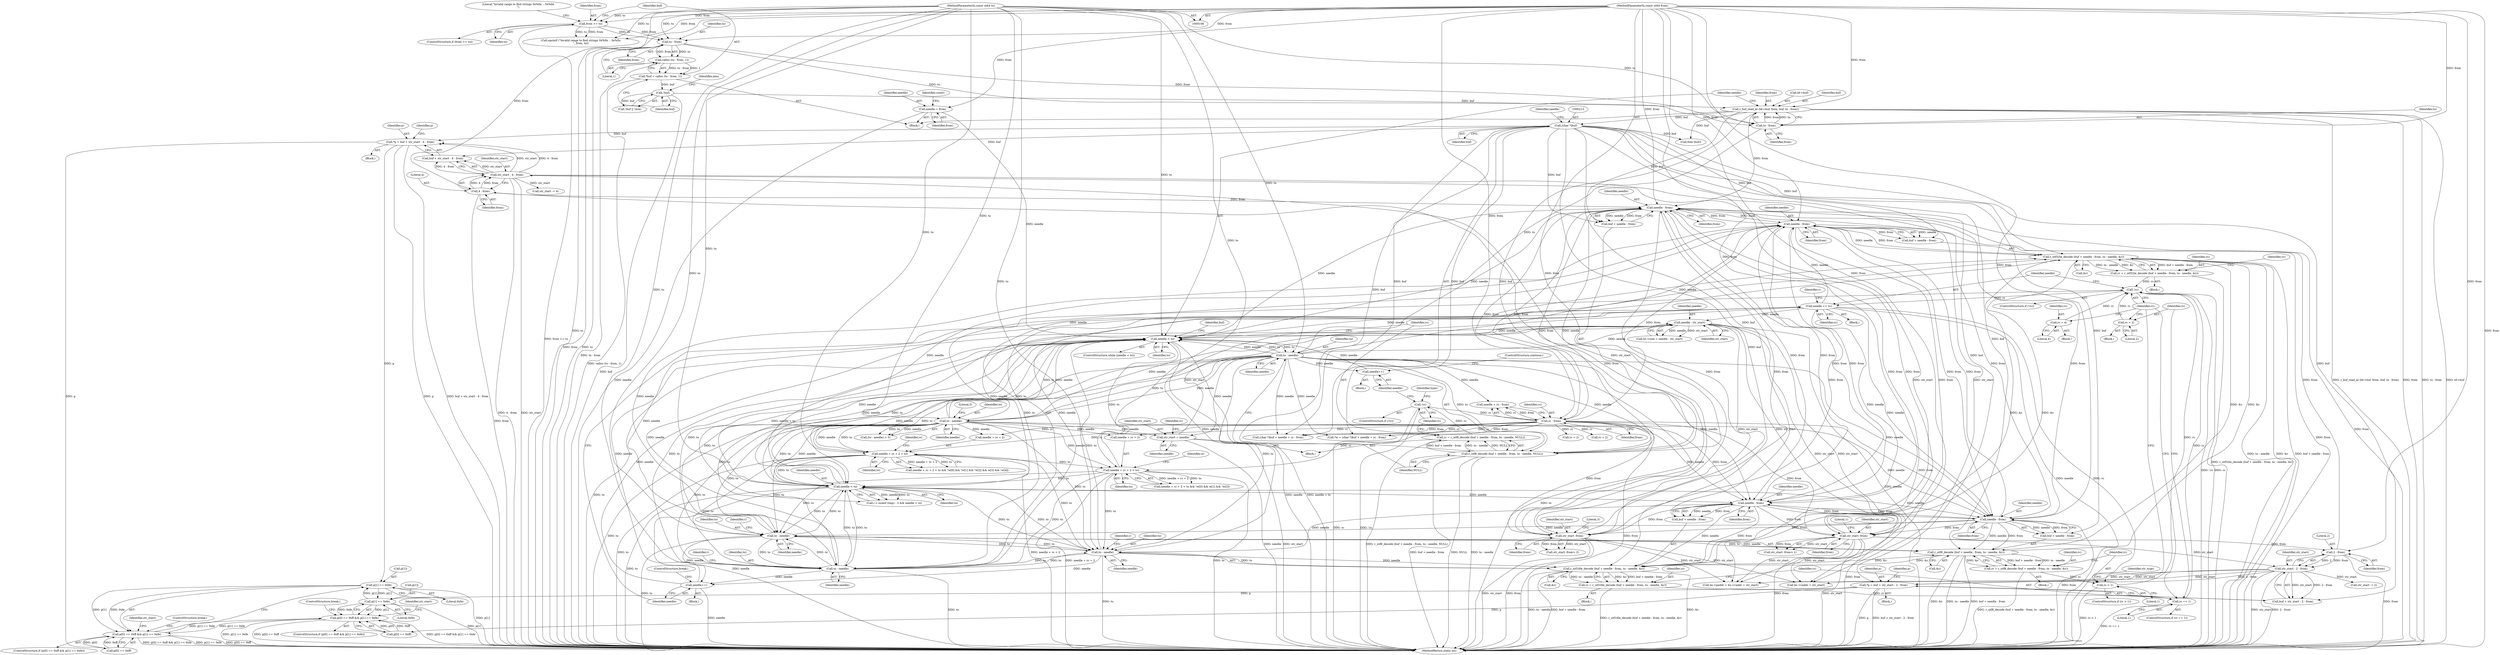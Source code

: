 digraph "0_radare2_3fcf41ed96ffa25b38029449520c8d0a198745f3@array" {
"1000656" [label="(Call,p[1] == 0xfe)"];
"1000640" [label="(Call,*p = buf + str_start - 4 - from)"];
"1000212" [label="(Call,(char *)buf)"];
"1000170" [label="(Call,r_buf_read_at (bf->buf, from, buf, to - from))"];
"1000176" [label="(Call,to - from)"];
"1000156" [label="(Call,to - from)"];
"1000141" [label="(Call,from >= to)"];
"1000110" [label="(MethodParameterIn,const ut64 from)"];
"1000111" [label="(MethodParameterIn,const ut64 to)"];
"1000162" [label="(Call,!buf)"];
"1000153" [label="(Call,*buf = calloc (to - from, 1))"];
"1000155" [label="(Call,calloc (to - from, 1))"];
"1000644" [label="(Call,str_start - 4 - from)"];
"1000634" [label="(Call,str_start -from)"];
"1000584" [label="(Call,needle - str_start)"];
"1000419" [label="(Call,needle += rc)"];
"1000413" [label="(Call,!rc)"];
"1000343" [label="(Call,rc = r_utf32le_decode (buf + needle - from, to - needle, &r))"];
"1000345" [label="(Call,r_utf32le_decode (buf + needle - from, to - needle, &r))"];
"1000348" [label="(Call,needle - from)"];
"1000328" [label="(Call,needle < to)"];
"1000192" [label="(Call,to - needle)"];
"1000180" [label="(Call,needle < to)"];
"1000200" [label="(Call,needle++)"];
"1000117" [label="(Call,needle = from)"];
"1000416" [label="(Call,needle++)"];
"1000399" [label="(Call,to - needle)"];
"1000376" [label="(Call,to - needle)"];
"1000351" [label="(Call,to - needle)"];
"1000222" [label="(Call,to - needle)"];
"1000231" [label="(Call,needle + rc + 2 < to)"];
"1000217" [label="(Call,rc - from)"];
"1000197" [label="(Call,!rc)"];
"1000184" [label="(Call,rc = r_utf8_decode (buf + needle - from, to - needle, NULL))"];
"1000186" [label="(Call,r_utf8_decode (buf + needle - from, to - needle, NULL))"];
"1000189" [label="(Call,needle - from)"];
"1000373" [label="(Call,needle - from)"];
"1000396" [label="(Call,needle - from)"];
"1000611" [label="(Call,2 - from)"];
"1000599" [label="(Call,str_start -from)"];
"1000646" [label="(Call,4 - from)"];
"1000273" [label="(Call,needle + rc + 2 < to)"];
"1000393" [label="(Call,r_utf8_decode (buf + needle - from, to - needle, &r))"];
"1000370" [label="(Call,r_utf16le_decode (buf + needle - from, to - needle, &r))"];
"1000382" [label="(Call,rc == 1)"];
"1000368" [label="(Call,rc = r_utf16le_decode (buf + needle - from, to - needle, &r))"];
"1000386" [label="(Call,rc = 2)"];
"1000359" [label="(Call,rc = 4)"];
"1000405" [label="(Call,rc > 1)"];
"1000391" [label="(Call,rc = r_utf8_decode (buf + needle - from, to - needle, &r))"];
"1000312" [label="(Call,str_start = needle)"];
"1000621" [label="(Call,p[1] == 0xfe)"];
"1000656" [label="(Call,p[1] == 0xfe)"];
"1000605" [label="(Call,*p = buf + str_start - 2 - from)"];
"1000609" [label="(Call,str_start - 2 - from)"];
"1000615" [label="(Call,p[0] == 0xff && p[1] == 0xfe)"];
"1000650" [label="(Call,p[0] == 0xff && p[1] == 0xfe)"];
"1000224" [label="(Identifier,needle)"];
"1000283" [label="(Identifier,w)"];
"1000400" [label="(Identifier,to)"];
"1000177" [label="(Identifier,to)"];
"1000241" [label="(Identifier,w)"];
"1000660" [label="(Literal,0xfe)"];
"1000385" [label="(Block,)"];
"1000388" [label="(Literal,2)"];
"1000359" [label="(Call,rc = 4)"];
"1000279" [label="(Identifier,to)"];
"1000645" [label="(Identifier,str_start)"];
"1000651" [label="(Call,p[0] == 0xff)"];
"1000420" [label="(Identifier,needle)"];
"1000600" [label="(Identifier,str_start)"];
"1000118" [label="(Identifier,needle)"];
"1000367" [label="(Block,)"];
"1000416" [label="(Call,needle++)"];
"1000406" [label="(Identifier,rc)"];
"1000663" [label="(Identifier,str_start)"];
"1000399" [label="(Call,to - needle)"];
"1000642" [label="(Call,buf + str_start - 4 - from)"];
"1000386" [label="(Call,rc = 2)"];
"1000357" [label="(Identifier,rc)"];
"1000630" [label="(ControlStructure,break;)"];
"1000187" [label="(Call,buf + needle - from)"];
"1000417" [label="(Identifier,needle)"];
"1000272" [label="(Call,needle + rc + 2 < to && !w[0] && w[1] && !w[2])"];
"1000369" [label="(Identifier,rc)"];
"1000183" [label="(Block,)"];
"1000609" [label="(Call,str_start - 2 - from)"];
"1000615" [label="(Call,p[0] == 0xff && p[1] == 0xfe)"];
"1000201" [label="(Identifier,needle)"];
"1000375" [label="(Identifier,from)"];
"1000405" [label="(Call,rc > 1)"];
"1000371" [label="(Call,buf + needle - from)"];
"1000175" [label="(Identifier,buf)"];
"1000180" [label="(Call,needle < to)"];
"1000312" [label="(Call,str_start = needle)"];
"1000225" [label="(Literal,5)"];
"1000612" [label="(Literal,2)"];
"1000355" [label="(Identifier,r)"];
"1000179" [label="(ControlStructure,while (needle < to))"];
"1000404" [label="(ControlStructure,if (rc > 1))"];
"1000181" [label="(Identifier,needle)"];
"1000222" [label="(Call,to - needle)"];
"1000628" [label="(Identifier,str_start)"];
"1000185" [label="(Identifier,rc)"];
"1000199" [label="(Block,)"];
"1000662" [label="(Call,str_start -= 4)"];
"1000165" [label="(Identifier,min)"];
"1000209" [label="(Call,*w = (char *)buf + needle + rc - from)"];
"1000361" [label="(Literal,4)"];
"1000330" [label="(Identifier,to)"];
"1000194" [label="(Identifier,needle)"];
"1000649" [label="(ControlStructure,if (p[0] == 0xff && p[1] == 0xfe))"];
"1000329" [label="(Identifier,needle)"];
"1000625" [label="(Literal,0xfe)"];
"1000212" [label="(Call,(char *)buf)"];
"1000381" [label="(ControlStructure,if (rc == 1))"];
"1000119" [label="(Identifier,from)"];
"1000230" [label="(Call,needle + rc + 2 < to && !w[0] && !w[1] && !w[2] && w[3] && !w[4])"];
"1000159" [label="(Literal,1)"];
"1000198" [label="(Identifier,rc)"];
"1000140" [label="(ControlStructure,if (from >= to))"];
"1000191" [label="(Identifier,from)"];
"1000162" [label="(Call,!buf)"];
"1000217" [label="(Call,rc - from)"];
"1000418" [label="(ControlStructure,break;)"];
"1000157" [label="(Identifier,to)"];
"1000415" [label="(Block,)"];
"1000419" [label="(Call,needle += rc)"];
"1000392" [label="(Identifier,rc)"];
"1000410" [label="(Identifier,str_type)"];
"1000345" [label="(Call,r_utf32le_decode (buf + needle - from, to - needle, &r))"];
"1000117" [label="(Call,needle = from)"];
"1000189" [label="(Call,needle - from)"];
"1000376" [label="(Call,to - needle)"];
"1000382" [label="(Call,rc == 1)"];
"1000384" [label="(Literal,1)"];
"1000387" [label="(Identifier,rc)"];
"1000352" [label="(Identifier,to)"];
"1000153" [label="(Call,*buf = calloc (to - from, 1))"];
"1000635" [label="(Identifier,str_start)"];
"1000350" [label="(Identifier,from)"];
"1000656" [label="(Call,p[1] == 0xfe)"];
"1000412" [label="(ControlStructure,if (!rc))"];
"1000154" [label="(Identifier,buf)"];
"1000232" [label="(Call,needle + rc + 2)"];
"1000396" [label="(Call,needle - from)"];
"1000334" [label="(Block,)"];
"1000216" [label="(Identifier,needle)"];
"1000393" [label="(Call,r_utf8_decode (buf + needle - from, to - needle, &r))"];
"1000634" [label="(Call,str_start -from)"];
"1000586" [label="(Identifier,str_start)"];
"1000379" [label="(Call,&r)"];
"1000143" [label="(Identifier,to)"];
"1000190" [label="(Identifier,needle)"];
"1000161" [label="(Call,!buf || !min)"];
"1000613" [label="(Identifier,from)"];
"1000636" [label="(Identifier,from)"];
"1000585" [label="(Identifier,needle)"];
"1000141" [label="(Call,from >= to)"];
"1000641" [label="(Identifier,p)"];
"1000200" [label="(Call,needle++)"];
"1000186" [label="(Call,r_utf8_decode (buf + needle - from, to - needle, NULL))"];
"1000184" [label="(Call,rc = r_utf8_decode (buf + needle - from, to - needle, NULL))"];
"1000627" [label="(Call,str_start -= 2)"];
"1000343" [label="(Call,rc = r_utf32le_decode (buf + needle - from, to - needle, &r))"];
"1000342" [label="(Block,)"];
"1000195" [label="(Identifier,NULL)"];
"1000383" [label="(Identifier,rc)"];
"1000155" [label="(Call,calloc (to - from, 1))"];
"1000314" [label="(Identifier,needle)"];
"1000380" [label="(Identifier,r)"];
"1000638" [label="(Block,)"];
"1000644" [label="(Call,str_start - 4 - from)"];
"1000142" [label="(Identifier,from)"];
"1000110" [label="(MethodParameterIn,const ut64 from)"];
"1000377" [label="(Identifier,to)"];
"1000647" [label="(Literal,4)"];
"1000211" [label="(Call,(char *)buf + needle + rc - from)"];
"1000344" [label="(Identifier,rc)"];
"1000234" [label="(Call,rc + 2)"];
"1000606" [label="(Identifier,p)"];
"1000197" [label="(Call,!rc)"];
"1000666" [label="(Call,bs->paddr = bs->vaddr = str_start)"];
"1000374" [label="(Identifier,needle)"];
"1000176" [label="(Call,to - from)"];
"1000407" [label="(Literal,1)"];
"1000170" [label="(Call,r_buf_read_at (bf->buf, from, buf, to - from))"];
"1000614" [label="(ControlStructure,if (p[0] == 0xff && p[1] == 0xfe))"];
"1000146" [label="(Literal,\"Invalid range to find strings 0x%llx .. 0x%llx\n\")"];
"1000351" [label="(Call,to - needle)"];
"1000650" [label="(Call,p[0] == 0xff && p[1] == 0xfe)"];
"1000346" [label="(Call,buf + needle - from)"];
"1000158" [label="(Identifier,from)"];
"1000196" [label="(ControlStructure,if (!rc))"];
"1000607" [label="(Call,buf + str_start - 2 - from)"];
"1000349" [label="(Identifier,needle)"];
"1000163" [label="(Identifier,buf)"];
"1000223" [label="(Identifier,to)"];
"1000633" [label="(Call,str_start -from> 3)"];
"1000122" [label="(Identifier,count)"];
"1000665" [label="(ControlStructure,break;)"];
"1000401" [label="(Identifier,needle)"];
"1000394" [label="(Call,buf + needle - from)"];
"1000602" [label="(Literal,1)"];
"1000193" [label="(Identifier,to)"];
"1000276" [label="(Call,rc + 2)"];
"1000391" [label="(Call,rc = r_utf8_decode (buf + needle - from, to - needle, &r))"];
"1000414" [label="(Identifier,rc)"];
"1000603" [label="(Block,)"];
"1000605" [label="(Call,*p = buf + str_start - 2 - from)"];
"1000580" [label="(Call,bs->size = needle - str_start)"];
"1000610" [label="(Identifier,str_start)"];
"1000646" [label="(Call,4 - from)"];
"1000653" [label="(Identifier,p)"];
"1000156" [label="(Call,to - from)"];
"1000599" [label="(Call,str_start -from)"];
"1000192" [label="(Call,to - needle)"];
"1000378" [label="(Identifier,needle)"];
"1000598" [label="(Call,str_start -from> 1)"];
"1000348" [label="(Call,needle - from)"];
"1000321" [label="(Call,i < sizeof (tmp) - 3 && needle < to)"];
"1000670" [label="(Call,bs->vaddr = str_start)"];
"1000584" [label="(Call,needle - str_start)"];
"1000218" [label="(Identifier,rc)"];
"1000313" [label="(Identifier,str_start)"];
"1000368" [label="(Call,rc = r_utf16le_decode (buf + needle - from, to - needle, &r))"];
"1000390" [label="(Block,)"];
"1000648" [label="(Identifier,from)"];
"1000354" [label="(Call,&r)"];
"1000640" [label="(Call,*p = buf + str_start - 4 - from)"];
"1000174" [label="(Identifier,from)"];
"1000182" [label="(Identifier,to)"];
"1000622" [label="(Call,p[1])"];
"1000219" [label="(Identifier,from)"];
"1000145" [label="(Call,eprintf (\"Invalid range to find strings 0x%llx .. 0x%llx\n\", from, to))"];
"1000171" [label="(Call,bf->buf)"];
"1000214" [label="(Identifier,buf)"];
"1000618" [label="(Identifier,p)"];
"1000178" [label="(Identifier,from)"];
"1000397" [label="(Identifier,needle)"];
"1000205" [label="(Identifier,type)"];
"1000601" [label="(Identifier,from)"];
"1000402" [label="(Call,&r)"];
"1000328" [label="(Call,needle < to)"];
"1000621" [label="(Call,p[1] == 0xfe)"];
"1000611" [label="(Call,2 - from)"];
"1000370" [label="(Call,r_utf16le_decode (buf + needle - from, to - needle, &r))"];
"1000413" [label="(Call,!rc)"];
"1000273" [label="(Call,needle + rc + 2 < to)"];
"1000111" [label="(MethodParameterIn,const ut64 to)"];
"1000358" [label="(Block,)"];
"1000231" [label="(Call,needle + rc + 2 < to)"];
"1000425" [label="(Identifier,r)"];
"1000221" [label="(Call,(to - needle) > 5)"];
"1000373" [label="(Call,needle - from)"];
"1000215" [label="(Call,needle + rc - from)"];
"1000237" [label="(Identifier,to)"];
"1000616" [label="(Call,p[0] == 0xff)"];
"1000698" [label="(Identifier,buf)"];
"1000113" [label="(Block,)"];
"1000701" [label="(MethodReturn,static int)"];
"1000421" [label="(Identifier,rc)"];
"1000398" [label="(Identifier,from)"];
"1000360" [label="(Identifier,rc)"];
"1000317" [label="(Identifier,rc)"];
"1000353" [label="(Identifier,needle)"];
"1000202" [label="(ControlStructure,continue;)"];
"1000637" [label="(Literal,3)"];
"1000697" [label="(Call,free (buf))"];
"1000657" [label="(Call,p[1])"];
"1000403" [label="(Identifier,r)"];
"1000274" [label="(Call,needle + rc + 2)"];
"1000656" -> "1000650"  [label="AST: "];
"1000656" -> "1000660"  [label="CFG: "];
"1000657" -> "1000656"  [label="AST: "];
"1000660" -> "1000656"  [label="AST: "];
"1000650" -> "1000656"  [label="CFG: "];
"1000656" -> "1000701"  [label="DDG: p[1]"];
"1000656" -> "1000621"  [label="DDG: p[1]"];
"1000656" -> "1000650"  [label="DDG: p[1]"];
"1000656" -> "1000650"  [label="DDG: 0xfe"];
"1000640" -> "1000656"  [label="DDG: p"];
"1000621" -> "1000656"  [label="DDG: p[1]"];
"1000640" -> "1000638"  [label="AST: "];
"1000640" -> "1000642"  [label="CFG: "];
"1000641" -> "1000640"  [label="AST: "];
"1000642" -> "1000640"  [label="AST: "];
"1000653" -> "1000640"  [label="CFG: "];
"1000640" -> "1000701"  [label="DDG: p"];
"1000640" -> "1000701"  [label="DDG: buf + str_start - 4 - from"];
"1000212" -> "1000640"  [label="DDG: buf"];
"1000644" -> "1000640"  [label="DDG: str_start"];
"1000644" -> "1000640"  [label="DDG: 4 - from"];
"1000640" -> "1000651"  [label="DDG: p"];
"1000212" -> "1000211"  [label="AST: "];
"1000212" -> "1000214"  [label="CFG: "];
"1000213" -> "1000212"  [label="AST: "];
"1000214" -> "1000212"  [label="AST: "];
"1000216" -> "1000212"  [label="CFG: "];
"1000212" -> "1000186"  [label="DDG: buf"];
"1000212" -> "1000187"  [label="DDG: buf"];
"1000212" -> "1000209"  [label="DDG: buf"];
"1000212" -> "1000211"  [label="DDG: buf"];
"1000170" -> "1000212"  [label="DDG: buf"];
"1000212" -> "1000345"  [label="DDG: buf"];
"1000212" -> "1000346"  [label="DDG: buf"];
"1000212" -> "1000370"  [label="DDG: buf"];
"1000212" -> "1000371"  [label="DDG: buf"];
"1000212" -> "1000393"  [label="DDG: buf"];
"1000212" -> "1000394"  [label="DDG: buf"];
"1000212" -> "1000605"  [label="DDG: buf"];
"1000212" -> "1000607"  [label="DDG: buf"];
"1000212" -> "1000642"  [label="DDG: buf"];
"1000212" -> "1000697"  [label="DDG: buf"];
"1000170" -> "1000113"  [label="AST: "];
"1000170" -> "1000176"  [label="CFG: "];
"1000171" -> "1000170"  [label="AST: "];
"1000174" -> "1000170"  [label="AST: "];
"1000175" -> "1000170"  [label="AST: "];
"1000176" -> "1000170"  [label="AST: "];
"1000181" -> "1000170"  [label="CFG: "];
"1000170" -> "1000701"  [label="DDG: to - from"];
"1000170" -> "1000701"  [label="DDG: bf->buf"];
"1000170" -> "1000701"  [label="DDG: r_buf_read_at (bf->buf, from, buf, to - from)"];
"1000170" -> "1000701"  [label="DDG: from"];
"1000176" -> "1000170"  [label="DDG: from"];
"1000176" -> "1000170"  [label="DDG: to"];
"1000110" -> "1000170"  [label="DDG: from"];
"1000162" -> "1000170"  [label="DDG: buf"];
"1000170" -> "1000186"  [label="DDG: buf"];
"1000170" -> "1000187"  [label="DDG: buf"];
"1000170" -> "1000189"  [label="DDG: from"];
"1000170" -> "1000697"  [label="DDG: buf"];
"1000176" -> "1000178"  [label="CFG: "];
"1000177" -> "1000176"  [label="AST: "];
"1000178" -> "1000176"  [label="AST: "];
"1000156" -> "1000176"  [label="DDG: to"];
"1000156" -> "1000176"  [label="DDG: from"];
"1000111" -> "1000176"  [label="DDG: to"];
"1000110" -> "1000176"  [label="DDG: from"];
"1000176" -> "1000180"  [label="DDG: to"];
"1000156" -> "1000155"  [label="AST: "];
"1000156" -> "1000158"  [label="CFG: "];
"1000157" -> "1000156"  [label="AST: "];
"1000158" -> "1000156"  [label="AST: "];
"1000159" -> "1000156"  [label="CFG: "];
"1000156" -> "1000701"  [label="DDG: to"];
"1000156" -> "1000701"  [label="DDG: from"];
"1000156" -> "1000155"  [label="DDG: to"];
"1000156" -> "1000155"  [label="DDG: from"];
"1000141" -> "1000156"  [label="DDG: to"];
"1000141" -> "1000156"  [label="DDG: from"];
"1000111" -> "1000156"  [label="DDG: to"];
"1000110" -> "1000156"  [label="DDG: from"];
"1000141" -> "1000140"  [label="AST: "];
"1000141" -> "1000143"  [label="CFG: "];
"1000142" -> "1000141"  [label="AST: "];
"1000143" -> "1000141"  [label="AST: "];
"1000146" -> "1000141"  [label="CFG: "];
"1000154" -> "1000141"  [label="CFG: "];
"1000141" -> "1000701"  [label="DDG: from >= to"];
"1000110" -> "1000141"  [label="DDG: from"];
"1000111" -> "1000141"  [label="DDG: to"];
"1000141" -> "1000145"  [label="DDG: from"];
"1000141" -> "1000145"  [label="DDG: to"];
"1000110" -> "1000106"  [label="AST: "];
"1000110" -> "1000701"  [label="DDG: from"];
"1000110" -> "1000117"  [label="DDG: from"];
"1000110" -> "1000145"  [label="DDG: from"];
"1000110" -> "1000189"  [label="DDG: from"];
"1000110" -> "1000217"  [label="DDG: from"];
"1000110" -> "1000348"  [label="DDG: from"];
"1000110" -> "1000373"  [label="DDG: from"];
"1000110" -> "1000396"  [label="DDG: from"];
"1000110" -> "1000599"  [label="DDG: from"];
"1000110" -> "1000611"  [label="DDG: from"];
"1000110" -> "1000634"  [label="DDG: from"];
"1000110" -> "1000646"  [label="DDG: from"];
"1000111" -> "1000106"  [label="AST: "];
"1000111" -> "1000701"  [label="DDG: to"];
"1000111" -> "1000145"  [label="DDG: to"];
"1000111" -> "1000180"  [label="DDG: to"];
"1000111" -> "1000192"  [label="DDG: to"];
"1000111" -> "1000222"  [label="DDG: to"];
"1000111" -> "1000231"  [label="DDG: to"];
"1000111" -> "1000273"  [label="DDG: to"];
"1000111" -> "1000328"  [label="DDG: to"];
"1000111" -> "1000351"  [label="DDG: to"];
"1000111" -> "1000376"  [label="DDG: to"];
"1000111" -> "1000399"  [label="DDG: to"];
"1000162" -> "1000161"  [label="AST: "];
"1000162" -> "1000163"  [label="CFG: "];
"1000163" -> "1000162"  [label="AST: "];
"1000165" -> "1000162"  [label="CFG: "];
"1000161" -> "1000162"  [label="CFG: "];
"1000162" -> "1000701"  [label="DDG: buf"];
"1000162" -> "1000161"  [label="DDG: buf"];
"1000153" -> "1000162"  [label="DDG: buf"];
"1000153" -> "1000113"  [label="AST: "];
"1000153" -> "1000155"  [label="CFG: "];
"1000154" -> "1000153"  [label="AST: "];
"1000155" -> "1000153"  [label="AST: "];
"1000163" -> "1000153"  [label="CFG: "];
"1000153" -> "1000701"  [label="DDG: calloc (to - from, 1)"];
"1000155" -> "1000153"  [label="DDG: to - from"];
"1000155" -> "1000153"  [label="DDG: 1"];
"1000155" -> "1000159"  [label="CFG: "];
"1000159" -> "1000155"  [label="AST: "];
"1000155" -> "1000701"  [label="DDG: to - from"];
"1000644" -> "1000642"  [label="AST: "];
"1000644" -> "1000646"  [label="CFG: "];
"1000645" -> "1000644"  [label="AST: "];
"1000646" -> "1000644"  [label="AST: "];
"1000642" -> "1000644"  [label="CFG: "];
"1000644" -> "1000701"  [label="DDG: 4 - from"];
"1000644" -> "1000701"  [label="DDG: str_start"];
"1000644" -> "1000642"  [label="DDG: str_start"];
"1000644" -> "1000642"  [label="DDG: 4 - from"];
"1000634" -> "1000644"  [label="DDG: str_start"];
"1000646" -> "1000644"  [label="DDG: 4"];
"1000646" -> "1000644"  [label="DDG: from"];
"1000644" -> "1000662"  [label="DDG: str_start"];
"1000644" -> "1000666"  [label="DDG: str_start"];
"1000644" -> "1000670"  [label="DDG: str_start"];
"1000634" -> "1000633"  [label="AST: "];
"1000634" -> "1000636"  [label="CFG: "];
"1000635" -> "1000634"  [label="AST: "];
"1000636" -> "1000634"  [label="AST: "];
"1000637" -> "1000634"  [label="CFG: "];
"1000634" -> "1000701"  [label="DDG: str_start"];
"1000634" -> "1000701"  [label="DDG: from"];
"1000634" -> "1000189"  [label="DDG: from"];
"1000634" -> "1000633"  [label="DDG: str_start"];
"1000634" -> "1000633"  [label="DDG: from"];
"1000584" -> "1000634"  [label="DDG: str_start"];
"1000373" -> "1000634"  [label="DDG: from"];
"1000396" -> "1000634"  [label="DDG: from"];
"1000217" -> "1000634"  [label="DDG: from"];
"1000189" -> "1000634"  [label="DDG: from"];
"1000348" -> "1000634"  [label="DDG: from"];
"1000634" -> "1000646"  [label="DDG: from"];
"1000634" -> "1000666"  [label="DDG: str_start"];
"1000634" -> "1000670"  [label="DDG: str_start"];
"1000584" -> "1000580"  [label="AST: "];
"1000584" -> "1000586"  [label="CFG: "];
"1000585" -> "1000584"  [label="AST: "];
"1000586" -> "1000584"  [label="AST: "];
"1000580" -> "1000584"  [label="CFG: "];
"1000584" -> "1000701"  [label="DDG: needle"];
"1000584" -> "1000180"  [label="DDG: needle"];
"1000584" -> "1000580"  [label="DDG: needle"];
"1000584" -> "1000580"  [label="DDG: str_start"];
"1000419" -> "1000584"  [label="DDG: needle"];
"1000328" -> "1000584"  [label="DDG: needle"];
"1000416" -> "1000584"  [label="DDG: needle"];
"1000192" -> "1000584"  [label="DDG: needle"];
"1000222" -> "1000584"  [label="DDG: needle"];
"1000312" -> "1000584"  [label="DDG: str_start"];
"1000584" -> "1000599"  [label="DDG: str_start"];
"1000584" -> "1000666"  [label="DDG: str_start"];
"1000584" -> "1000670"  [label="DDG: str_start"];
"1000419" -> "1000334"  [label="AST: "];
"1000419" -> "1000421"  [label="CFG: "];
"1000420" -> "1000419"  [label="AST: "];
"1000421" -> "1000419"  [label="AST: "];
"1000425" -> "1000419"  [label="CFG: "];
"1000419" -> "1000701"  [label="DDG: needle"];
"1000419" -> "1000701"  [label="DDG: rc"];
"1000419" -> "1000180"  [label="DDG: needle"];
"1000419" -> "1000328"  [label="DDG: needle"];
"1000419" -> "1000348"  [label="DDG: needle"];
"1000419" -> "1000373"  [label="DDG: needle"];
"1000419" -> "1000396"  [label="DDG: needle"];
"1000413" -> "1000419"  [label="DDG: rc"];
"1000399" -> "1000419"  [label="DDG: needle"];
"1000351" -> "1000419"  [label="DDG: needle"];
"1000376" -> "1000419"  [label="DDG: needle"];
"1000413" -> "1000412"  [label="AST: "];
"1000413" -> "1000414"  [label="CFG: "];
"1000414" -> "1000413"  [label="AST: "];
"1000417" -> "1000413"  [label="CFG: "];
"1000420" -> "1000413"  [label="CFG: "];
"1000413" -> "1000701"  [label="DDG: rc"];
"1000413" -> "1000701"  [label="DDG: !rc"];
"1000343" -> "1000413"  [label="DDG: rc"];
"1000382" -> "1000413"  [label="DDG: rc"];
"1000386" -> "1000413"  [label="DDG: rc"];
"1000359" -> "1000413"  [label="DDG: rc"];
"1000405" -> "1000413"  [label="DDG: rc"];
"1000343" -> "1000342"  [label="AST: "];
"1000343" -> "1000345"  [label="CFG: "];
"1000344" -> "1000343"  [label="AST: "];
"1000345" -> "1000343"  [label="AST: "];
"1000357" -> "1000343"  [label="CFG: "];
"1000343" -> "1000701"  [label="DDG: r_utf32le_decode (buf + needle - from, to - needle, &r)"];
"1000345" -> "1000343"  [label="DDG: buf + needle - from"];
"1000345" -> "1000343"  [label="DDG: to - needle"];
"1000345" -> "1000343"  [label="DDG: &r"];
"1000345" -> "1000354"  [label="CFG: "];
"1000346" -> "1000345"  [label="AST: "];
"1000351" -> "1000345"  [label="AST: "];
"1000354" -> "1000345"  [label="AST: "];
"1000345" -> "1000701"  [label="DDG: to - needle"];
"1000345" -> "1000701"  [label="DDG: &r"];
"1000345" -> "1000701"  [label="DDG: buf + needle - from"];
"1000348" -> "1000345"  [label="DDG: needle"];
"1000348" -> "1000345"  [label="DDG: from"];
"1000351" -> "1000345"  [label="DDG: to"];
"1000351" -> "1000345"  [label="DDG: needle"];
"1000393" -> "1000345"  [label="DDG: &r"];
"1000370" -> "1000345"  [label="DDG: &r"];
"1000345" -> "1000370"  [label="DDG: &r"];
"1000345" -> "1000393"  [label="DDG: &r"];
"1000348" -> "1000346"  [label="AST: "];
"1000348" -> "1000350"  [label="CFG: "];
"1000349" -> "1000348"  [label="AST: "];
"1000350" -> "1000348"  [label="AST: "];
"1000346" -> "1000348"  [label="CFG: "];
"1000348" -> "1000701"  [label="DDG: from"];
"1000348" -> "1000189"  [label="DDG: from"];
"1000348" -> "1000346"  [label="DDG: needle"];
"1000348" -> "1000346"  [label="DDG: from"];
"1000328" -> "1000348"  [label="DDG: needle"];
"1000192" -> "1000348"  [label="DDG: needle"];
"1000222" -> "1000348"  [label="DDG: needle"];
"1000373" -> "1000348"  [label="DDG: from"];
"1000396" -> "1000348"  [label="DDG: from"];
"1000217" -> "1000348"  [label="DDG: from"];
"1000189" -> "1000348"  [label="DDG: from"];
"1000348" -> "1000351"  [label="DDG: needle"];
"1000348" -> "1000373"  [label="DDG: from"];
"1000348" -> "1000396"  [label="DDG: from"];
"1000348" -> "1000599"  [label="DDG: from"];
"1000328" -> "1000321"  [label="AST: "];
"1000328" -> "1000330"  [label="CFG: "];
"1000329" -> "1000328"  [label="AST: "];
"1000330" -> "1000328"  [label="AST: "];
"1000321" -> "1000328"  [label="CFG: "];
"1000328" -> "1000701"  [label="DDG: needle"];
"1000328" -> "1000701"  [label="DDG: to"];
"1000328" -> "1000180"  [label="DDG: needle"];
"1000328" -> "1000180"  [label="DDG: to"];
"1000328" -> "1000321"  [label="DDG: needle"];
"1000328" -> "1000321"  [label="DDG: to"];
"1000192" -> "1000328"  [label="DDG: needle"];
"1000192" -> "1000328"  [label="DDG: to"];
"1000222" -> "1000328"  [label="DDG: needle"];
"1000222" -> "1000328"  [label="DDG: to"];
"1000376" -> "1000328"  [label="DDG: to"];
"1000399" -> "1000328"  [label="DDG: to"];
"1000351" -> "1000328"  [label="DDG: to"];
"1000231" -> "1000328"  [label="DDG: to"];
"1000273" -> "1000328"  [label="DDG: to"];
"1000328" -> "1000351"  [label="DDG: to"];
"1000328" -> "1000373"  [label="DDG: needle"];
"1000328" -> "1000376"  [label="DDG: to"];
"1000328" -> "1000396"  [label="DDG: needle"];
"1000328" -> "1000399"  [label="DDG: to"];
"1000192" -> "1000186"  [label="AST: "];
"1000192" -> "1000194"  [label="CFG: "];
"1000193" -> "1000192"  [label="AST: "];
"1000194" -> "1000192"  [label="AST: "];
"1000195" -> "1000192"  [label="CFG: "];
"1000192" -> "1000701"  [label="DDG: to"];
"1000192" -> "1000180"  [label="DDG: needle"];
"1000192" -> "1000180"  [label="DDG: to"];
"1000192" -> "1000186"  [label="DDG: to"];
"1000192" -> "1000186"  [label="DDG: needle"];
"1000180" -> "1000192"  [label="DDG: to"];
"1000189" -> "1000192"  [label="DDG: needle"];
"1000192" -> "1000200"  [label="DDG: needle"];
"1000192" -> "1000209"  [label="DDG: needle"];
"1000192" -> "1000211"  [label="DDG: needle"];
"1000192" -> "1000215"  [label="DDG: needle"];
"1000192" -> "1000222"  [label="DDG: to"];
"1000192" -> "1000222"  [label="DDG: needle"];
"1000192" -> "1000312"  [label="DDG: needle"];
"1000192" -> "1000351"  [label="DDG: to"];
"1000192" -> "1000373"  [label="DDG: needle"];
"1000192" -> "1000376"  [label="DDG: to"];
"1000192" -> "1000396"  [label="DDG: needle"];
"1000192" -> "1000399"  [label="DDG: to"];
"1000180" -> "1000179"  [label="AST: "];
"1000180" -> "1000182"  [label="CFG: "];
"1000181" -> "1000180"  [label="AST: "];
"1000182" -> "1000180"  [label="AST: "];
"1000185" -> "1000180"  [label="CFG: "];
"1000698" -> "1000180"  [label="CFG: "];
"1000180" -> "1000701"  [label="DDG: to"];
"1000180" -> "1000701"  [label="DDG: needle"];
"1000180" -> "1000701"  [label="DDG: needle < to"];
"1000200" -> "1000180"  [label="DDG: needle"];
"1000117" -> "1000180"  [label="DDG: needle"];
"1000416" -> "1000180"  [label="DDG: needle"];
"1000222" -> "1000180"  [label="DDG: needle"];
"1000222" -> "1000180"  [label="DDG: to"];
"1000376" -> "1000180"  [label="DDG: to"];
"1000399" -> "1000180"  [label="DDG: to"];
"1000231" -> "1000180"  [label="DDG: to"];
"1000351" -> "1000180"  [label="DDG: to"];
"1000273" -> "1000180"  [label="DDG: to"];
"1000180" -> "1000189"  [label="DDG: needle"];
"1000180" -> "1000321"  [label="DDG: needle < to"];
"1000200" -> "1000199"  [label="AST: "];
"1000200" -> "1000201"  [label="CFG: "];
"1000201" -> "1000200"  [label="AST: "];
"1000202" -> "1000200"  [label="CFG: "];
"1000117" -> "1000113"  [label="AST: "];
"1000117" -> "1000119"  [label="CFG: "];
"1000118" -> "1000117"  [label="AST: "];
"1000119" -> "1000117"  [label="AST: "];
"1000122" -> "1000117"  [label="CFG: "];
"1000117" -> "1000701"  [label="DDG: needle"];
"1000416" -> "1000415"  [label="AST: "];
"1000416" -> "1000417"  [label="CFG: "];
"1000417" -> "1000416"  [label="AST: "];
"1000418" -> "1000416"  [label="CFG: "];
"1000416" -> "1000701"  [label="DDG: needle"];
"1000399" -> "1000416"  [label="DDG: needle"];
"1000351" -> "1000416"  [label="DDG: needle"];
"1000376" -> "1000416"  [label="DDG: needle"];
"1000399" -> "1000393"  [label="AST: "];
"1000399" -> "1000401"  [label="CFG: "];
"1000400" -> "1000399"  [label="AST: "];
"1000401" -> "1000399"  [label="AST: "];
"1000403" -> "1000399"  [label="CFG: "];
"1000399" -> "1000701"  [label="DDG: to"];
"1000399" -> "1000351"  [label="DDG: to"];
"1000399" -> "1000376"  [label="DDG: to"];
"1000399" -> "1000393"  [label="DDG: to"];
"1000399" -> "1000393"  [label="DDG: needle"];
"1000376" -> "1000399"  [label="DDG: to"];
"1000351" -> "1000399"  [label="DDG: to"];
"1000222" -> "1000399"  [label="DDG: to"];
"1000231" -> "1000399"  [label="DDG: to"];
"1000273" -> "1000399"  [label="DDG: to"];
"1000396" -> "1000399"  [label="DDG: needle"];
"1000376" -> "1000370"  [label="AST: "];
"1000376" -> "1000378"  [label="CFG: "];
"1000377" -> "1000376"  [label="AST: "];
"1000378" -> "1000376"  [label="AST: "];
"1000380" -> "1000376"  [label="CFG: "];
"1000376" -> "1000701"  [label="DDG: to"];
"1000376" -> "1000351"  [label="DDG: to"];
"1000376" -> "1000370"  [label="DDG: to"];
"1000376" -> "1000370"  [label="DDG: needle"];
"1000351" -> "1000376"  [label="DDG: to"];
"1000222" -> "1000376"  [label="DDG: to"];
"1000231" -> "1000376"  [label="DDG: to"];
"1000273" -> "1000376"  [label="DDG: to"];
"1000373" -> "1000376"  [label="DDG: needle"];
"1000351" -> "1000353"  [label="CFG: "];
"1000352" -> "1000351"  [label="AST: "];
"1000353" -> "1000351"  [label="AST: "];
"1000355" -> "1000351"  [label="CFG: "];
"1000351" -> "1000701"  [label="DDG: to"];
"1000222" -> "1000351"  [label="DDG: to"];
"1000231" -> "1000351"  [label="DDG: to"];
"1000273" -> "1000351"  [label="DDG: to"];
"1000222" -> "1000221"  [label="AST: "];
"1000222" -> "1000224"  [label="CFG: "];
"1000223" -> "1000222"  [label="AST: "];
"1000224" -> "1000222"  [label="AST: "];
"1000225" -> "1000222"  [label="CFG: "];
"1000222" -> "1000701"  [label="DDG: to"];
"1000222" -> "1000221"  [label="DDG: to"];
"1000222" -> "1000221"  [label="DDG: needle"];
"1000222" -> "1000231"  [label="DDG: needle"];
"1000222" -> "1000231"  [label="DDG: to"];
"1000222" -> "1000232"  [label="DDG: needle"];
"1000222" -> "1000273"  [label="DDG: needle"];
"1000222" -> "1000274"  [label="DDG: needle"];
"1000222" -> "1000312"  [label="DDG: needle"];
"1000222" -> "1000373"  [label="DDG: needle"];
"1000222" -> "1000396"  [label="DDG: needle"];
"1000231" -> "1000230"  [label="AST: "];
"1000231" -> "1000237"  [label="CFG: "];
"1000232" -> "1000231"  [label="AST: "];
"1000237" -> "1000231"  [label="AST: "];
"1000241" -> "1000231"  [label="CFG: "];
"1000230" -> "1000231"  [label="CFG: "];
"1000231" -> "1000701"  [label="DDG: to"];
"1000231" -> "1000701"  [label="DDG: needle + rc + 2"];
"1000231" -> "1000230"  [label="DDG: needle + rc + 2"];
"1000231" -> "1000230"  [label="DDG: to"];
"1000217" -> "1000231"  [label="DDG: rc"];
"1000231" -> "1000273"  [label="DDG: to"];
"1000217" -> "1000215"  [label="AST: "];
"1000217" -> "1000219"  [label="CFG: "];
"1000218" -> "1000217"  [label="AST: "];
"1000219" -> "1000217"  [label="AST: "];
"1000215" -> "1000217"  [label="CFG: "];
"1000217" -> "1000701"  [label="DDG: from"];
"1000217" -> "1000189"  [label="DDG: from"];
"1000217" -> "1000209"  [label="DDG: rc"];
"1000217" -> "1000209"  [label="DDG: from"];
"1000217" -> "1000211"  [label="DDG: rc"];
"1000217" -> "1000211"  [label="DDG: from"];
"1000217" -> "1000215"  [label="DDG: rc"];
"1000217" -> "1000215"  [label="DDG: from"];
"1000197" -> "1000217"  [label="DDG: rc"];
"1000189" -> "1000217"  [label="DDG: from"];
"1000217" -> "1000232"  [label="DDG: rc"];
"1000217" -> "1000234"  [label="DDG: rc"];
"1000217" -> "1000273"  [label="DDG: rc"];
"1000217" -> "1000274"  [label="DDG: rc"];
"1000217" -> "1000276"  [label="DDG: rc"];
"1000217" -> "1000373"  [label="DDG: from"];
"1000217" -> "1000396"  [label="DDG: from"];
"1000217" -> "1000599"  [label="DDG: from"];
"1000197" -> "1000196"  [label="AST: "];
"1000197" -> "1000198"  [label="CFG: "];
"1000198" -> "1000197"  [label="AST: "];
"1000201" -> "1000197"  [label="CFG: "];
"1000205" -> "1000197"  [label="CFG: "];
"1000197" -> "1000701"  [label="DDG: !rc"];
"1000197" -> "1000701"  [label="DDG: rc"];
"1000184" -> "1000197"  [label="DDG: rc"];
"1000184" -> "1000183"  [label="AST: "];
"1000184" -> "1000186"  [label="CFG: "];
"1000185" -> "1000184"  [label="AST: "];
"1000186" -> "1000184"  [label="AST: "];
"1000198" -> "1000184"  [label="CFG: "];
"1000184" -> "1000701"  [label="DDG: r_utf8_decode (buf + needle - from, to - needle, NULL)"];
"1000186" -> "1000184"  [label="DDG: buf + needle - from"];
"1000186" -> "1000184"  [label="DDG: to - needle"];
"1000186" -> "1000184"  [label="DDG: NULL"];
"1000186" -> "1000195"  [label="CFG: "];
"1000187" -> "1000186"  [label="AST: "];
"1000195" -> "1000186"  [label="AST: "];
"1000186" -> "1000701"  [label="DDG: buf + needle - from"];
"1000186" -> "1000701"  [label="DDG: NULL"];
"1000186" -> "1000701"  [label="DDG: to - needle"];
"1000189" -> "1000186"  [label="DDG: needle"];
"1000189" -> "1000186"  [label="DDG: from"];
"1000189" -> "1000187"  [label="AST: "];
"1000189" -> "1000191"  [label="CFG: "];
"1000190" -> "1000189"  [label="AST: "];
"1000191" -> "1000189"  [label="AST: "];
"1000187" -> "1000189"  [label="CFG: "];
"1000189" -> "1000701"  [label="DDG: from"];
"1000189" -> "1000187"  [label="DDG: needle"];
"1000189" -> "1000187"  [label="DDG: from"];
"1000373" -> "1000189"  [label="DDG: from"];
"1000396" -> "1000189"  [label="DDG: from"];
"1000611" -> "1000189"  [label="DDG: from"];
"1000646" -> "1000189"  [label="DDG: from"];
"1000599" -> "1000189"  [label="DDG: from"];
"1000189" -> "1000373"  [label="DDG: from"];
"1000189" -> "1000396"  [label="DDG: from"];
"1000189" -> "1000599"  [label="DDG: from"];
"1000373" -> "1000371"  [label="AST: "];
"1000373" -> "1000375"  [label="CFG: "];
"1000374" -> "1000373"  [label="AST: "];
"1000375" -> "1000373"  [label="AST: "];
"1000371" -> "1000373"  [label="CFG: "];
"1000373" -> "1000701"  [label="DDG: from"];
"1000373" -> "1000370"  [label="DDG: needle"];
"1000373" -> "1000370"  [label="DDG: from"];
"1000373" -> "1000371"  [label="DDG: needle"];
"1000373" -> "1000371"  [label="DDG: from"];
"1000396" -> "1000373"  [label="DDG: from"];
"1000373" -> "1000396"  [label="DDG: from"];
"1000373" -> "1000599"  [label="DDG: from"];
"1000396" -> "1000394"  [label="AST: "];
"1000396" -> "1000398"  [label="CFG: "];
"1000397" -> "1000396"  [label="AST: "];
"1000398" -> "1000396"  [label="AST: "];
"1000394" -> "1000396"  [label="CFG: "];
"1000396" -> "1000701"  [label="DDG: from"];
"1000396" -> "1000393"  [label="DDG: needle"];
"1000396" -> "1000393"  [label="DDG: from"];
"1000396" -> "1000394"  [label="DDG: needle"];
"1000396" -> "1000394"  [label="DDG: from"];
"1000396" -> "1000599"  [label="DDG: from"];
"1000611" -> "1000609"  [label="AST: "];
"1000611" -> "1000613"  [label="CFG: "];
"1000612" -> "1000611"  [label="AST: "];
"1000613" -> "1000611"  [label="AST: "];
"1000609" -> "1000611"  [label="CFG: "];
"1000611" -> "1000701"  [label="DDG: from"];
"1000611" -> "1000609"  [label="DDG: 2"];
"1000611" -> "1000609"  [label="DDG: from"];
"1000599" -> "1000611"  [label="DDG: from"];
"1000599" -> "1000598"  [label="AST: "];
"1000599" -> "1000601"  [label="CFG: "];
"1000600" -> "1000599"  [label="AST: "];
"1000601" -> "1000599"  [label="AST: "];
"1000602" -> "1000599"  [label="CFG: "];
"1000599" -> "1000701"  [label="DDG: str_start"];
"1000599" -> "1000701"  [label="DDG: from"];
"1000599" -> "1000598"  [label="DDG: str_start"];
"1000599" -> "1000598"  [label="DDG: from"];
"1000599" -> "1000609"  [label="DDG: str_start"];
"1000599" -> "1000666"  [label="DDG: str_start"];
"1000599" -> "1000670"  [label="DDG: str_start"];
"1000646" -> "1000648"  [label="CFG: "];
"1000647" -> "1000646"  [label="AST: "];
"1000648" -> "1000646"  [label="AST: "];
"1000646" -> "1000701"  [label="DDG: from"];
"1000273" -> "1000272"  [label="AST: "];
"1000273" -> "1000279"  [label="CFG: "];
"1000274" -> "1000273"  [label="AST: "];
"1000279" -> "1000273"  [label="AST: "];
"1000283" -> "1000273"  [label="CFG: "];
"1000272" -> "1000273"  [label="CFG: "];
"1000273" -> "1000701"  [label="DDG: needle + rc + 2"];
"1000273" -> "1000701"  [label="DDG: to"];
"1000273" -> "1000272"  [label="DDG: needle + rc + 2"];
"1000273" -> "1000272"  [label="DDG: to"];
"1000393" -> "1000391"  [label="AST: "];
"1000393" -> "1000402"  [label="CFG: "];
"1000394" -> "1000393"  [label="AST: "];
"1000402" -> "1000393"  [label="AST: "];
"1000391" -> "1000393"  [label="CFG: "];
"1000393" -> "1000701"  [label="DDG: buf + needle - from"];
"1000393" -> "1000701"  [label="DDG: &r"];
"1000393" -> "1000701"  [label="DDG: to - needle"];
"1000393" -> "1000370"  [label="DDG: &r"];
"1000393" -> "1000391"  [label="DDG: buf + needle - from"];
"1000393" -> "1000391"  [label="DDG: to - needle"];
"1000393" -> "1000391"  [label="DDG: &r"];
"1000370" -> "1000393"  [label="DDG: &r"];
"1000370" -> "1000368"  [label="AST: "];
"1000370" -> "1000379"  [label="CFG: "];
"1000371" -> "1000370"  [label="AST: "];
"1000379" -> "1000370"  [label="AST: "];
"1000368" -> "1000370"  [label="CFG: "];
"1000370" -> "1000701"  [label="DDG: to - needle"];
"1000370" -> "1000701"  [label="DDG: &r"];
"1000370" -> "1000701"  [label="DDG: buf + needle - from"];
"1000370" -> "1000368"  [label="DDG: buf + needle - from"];
"1000370" -> "1000368"  [label="DDG: to - needle"];
"1000370" -> "1000368"  [label="DDG: &r"];
"1000382" -> "1000381"  [label="AST: "];
"1000382" -> "1000384"  [label="CFG: "];
"1000383" -> "1000382"  [label="AST: "];
"1000384" -> "1000382"  [label="AST: "];
"1000387" -> "1000382"  [label="CFG: "];
"1000414" -> "1000382"  [label="CFG: "];
"1000382" -> "1000701"  [label="DDG: rc == 1"];
"1000368" -> "1000382"  [label="DDG: rc"];
"1000368" -> "1000367"  [label="AST: "];
"1000369" -> "1000368"  [label="AST: "];
"1000383" -> "1000368"  [label="CFG: "];
"1000368" -> "1000701"  [label="DDG: r_utf16le_decode (buf + needle - from, to - needle, &r)"];
"1000386" -> "1000385"  [label="AST: "];
"1000386" -> "1000388"  [label="CFG: "];
"1000387" -> "1000386"  [label="AST: "];
"1000388" -> "1000386"  [label="AST: "];
"1000414" -> "1000386"  [label="CFG: "];
"1000359" -> "1000358"  [label="AST: "];
"1000359" -> "1000361"  [label="CFG: "];
"1000360" -> "1000359"  [label="AST: "];
"1000361" -> "1000359"  [label="AST: "];
"1000414" -> "1000359"  [label="CFG: "];
"1000405" -> "1000404"  [label="AST: "];
"1000405" -> "1000407"  [label="CFG: "];
"1000406" -> "1000405"  [label="AST: "];
"1000407" -> "1000405"  [label="AST: "];
"1000410" -> "1000405"  [label="CFG: "];
"1000414" -> "1000405"  [label="CFG: "];
"1000405" -> "1000701"  [label="DDG: rc > 1"];
"1000391" -> "1000405"  [label="DDG: rc"];
"1000391" -> "1000390"  [label="AST: "];
"1000392" -> "1000391"  [label="AST: "];
"1000406" -> "1000391"  [label="CFG: "];
"1000391" -> "1000701"  [label="DDG: r_utf8_decode (buf + needle - from, to - needle, &r)"];
"1000312" -> "1000183"  [label="AST: "];
"1000312" -> "1000314"  [label="CFG: "];
"1000313" -> "1000312"  [label="AST: "];
"1000314" -> "1000312"  [label="AST: "];
"1000317" -> "1000312"  [label="CFG: "];
"1000312" -> "1000701"  [label="DDG: str_start"];
"1000312" -> "1000701"  [label="DDG: needle"];
"1000621" -> "1000615"  [label="AST: "];
"1000621" -> "1000625"  [label="CFG: "];
"1000622" -> "1000621"  [label="AST: "];
"1000625" -> "1000621"  [label="AST: "];
"1000615" -> "1000621"  [label="CFG: "];
"1000621" -> "1000701"  [label="DDG: p[1]"];
"1000621" -> "1000615"  [label="DDG: p[1]"];
"1000621" -> "1000615"  [label="DDG: 0xfe"];
"1000605" -> "1000621"  [label="DDG: p"];
"1000605" -> "1000603"  [label="AST: "];
"1000605" -> "1000607"  [label="CFG: "];
"1000606" -> "1000605"  [label="AST: "];
"1000607" -> "1000605"  [label="AST: "];
"1000618" -> "1000605"  [label="CFG: "];
"1000605" -> "1000701"  [label="DDG: buf + str_start - 2 - from"];
"1000605" -> "1000701"  [label="DDG: p"];
"1000609" -> "1000605"  [label="DDG: str_start"];
"1000609" -> "1000605"  [label="DDG: 2 - from"];
"1000605" -> "1000616"  [label="DDG: p"];
"1000609" -> "1000607"  [label="AST: "];
"1000610" -> "1000609"  [label="AST: "];
"1000607" -> "1000609"  [label="CFG: "];
"1000609" -> "1000701"  [label="DDG: str_start"];
"1000609" -> "1000701"  [label="DDG: 2 - from"];
"1000609" -> "1000607"  [label="DDG: str_start"];
"1000609" -> "1000607"  [label="DDG: 2 - from"];
"1000609" -> "1000627"  [label="DDG: str_start"];
"1000609" -> "1000666"  [label="DDG: str_start"];
"1000609" -> "1000670"  [label="DDG: str_start"];
"1000615" -> "1000614"  [label="AST: "];
"1000615" -> "1000616"  [label="CFG: "];
"1000616" -> "1000615"  [label="AST: "];
"1000628" -> "1000615"  [label="CFG: "];
"1000630" -> "1000615"  [label="CFG: "];
"1000615" -> "1000701"  [label="DDG: p[1] == 0xfe"];
"1000615" -> "1000701"  [label="DDG: p[0] == 0xff"];
"1000615" -> "1000701"  [label="DDG: p[0] == 0xff && p[1] == 0xfe"];
"1000616" -> "1000615"  [label="DDG: p[0]"];
"1000616" -> "1000615"  [label="DDG: 0xff"];
"1000650" -> "1000615"  [label="DDG: p[1] == 0xfe"];
"1000615" -> "1000650"  [label="DDG: p[1] == 0xfe"];
"1000650" -> "1000649"  [label="AST: "];
"1000650" -> "1000651"  [label="CFG: "];
"1000651" -> "1000650"  [label="AST: "];
"1000663" -> "1000650"  [label="CFG: "];
"1000665" -> "1000650"  [label="CFG: "];
"1000650" -> "1000701"  [label="DDG: p[0] == 0xff && p[1] == 0xfe"];
"1000650" -> "1000701"  [label="DDG: p[1] == 0xfe"];
"1000650" -> "1000701"  [label="DDG: p[0] == 0xff"];
"1000651" -> "1000650"  [label="DDG: p[0]"];
"1000651" -> "1000650"  [label="DDG: 0xff"];
}
